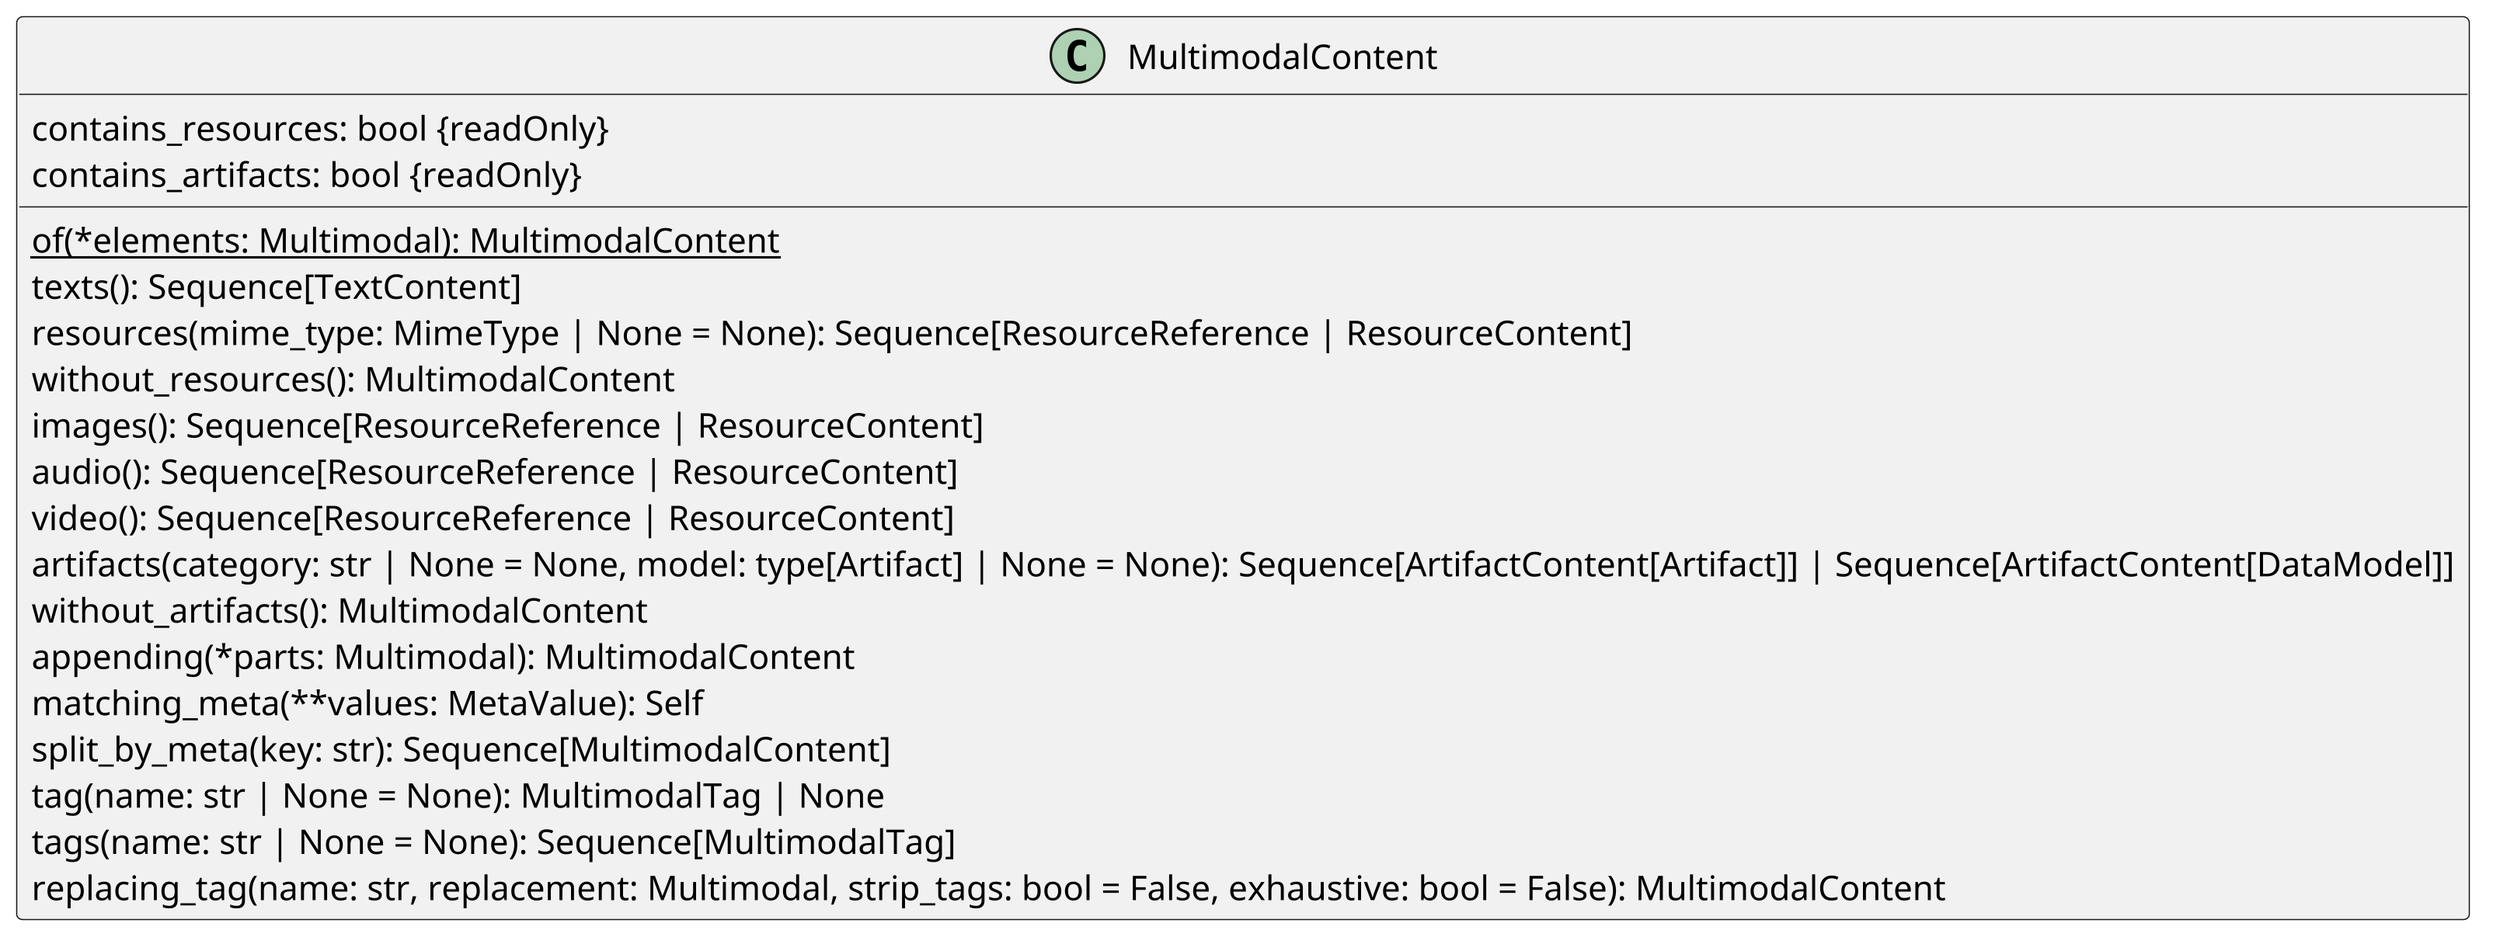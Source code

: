 @startuml MultimodalContent
skinparam dpi 300

class MultimodalContent {
    contains_resources: bool {readOnly}
    contains_artifacts: bool {readOnly}

    {static}of(*elements: Multimodal): MultimodalContent
    texts(): Sequence[TextContent]
    resources(mime_type: MimeType | None = None): Sequence[ResourceReference | ResourceContent]
    without_resources(): MultimodalContent
    images(): Sequence[ResourceReference | ResourceContent]
    audio(): Sequence[ResourceReference | ResourceContent]
    video(): Sequence[ResourceReference | ResourceContent]
    artifacts(category: str | None = None, model: type[Artifact] | None = None): Sequence[ArtifactContent[Artifact]] | Sequence[ArtifactContent[DataModel]]
    without_artifacts(): MultimodalContent
    appending(*parts: Multimodal): MultimodalContent
    matching_meta(**values: MetaValue): Self
    split_by_meta(key: str): Sequence[MultimodalContent]
    tag(name: str | None = None): MultimodalTag | None
    tags(name: str | None = None): Sequence[MultimodalTag]
    replacing_tag(name: str, replacement: Multimodal, strip_tags: bool = False, exhaustive: bool = False): MultimodalContent
}
@enduml